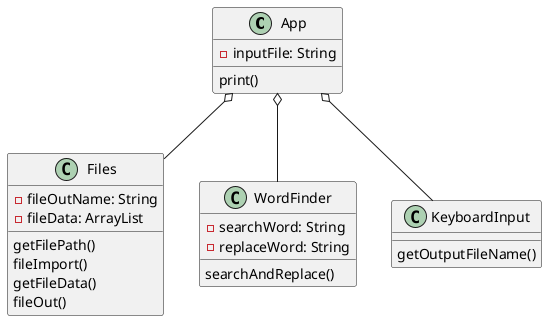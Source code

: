 @startuml
class App{
-inputFile: String
print()
}

class Files{
-fileOutName: String
-fileData: ArrayList
getFilePath()
fileImport()
getFileData()
fileOut()
}

class WordFinder{
-searchWord: String
-replaceWord: String
searchAndReplace()
}

class KeyboardInput{
getOutputFileName()
}

App o-- Files
App o-- WordFinder
App o-- KeyboardInput
@enduml
